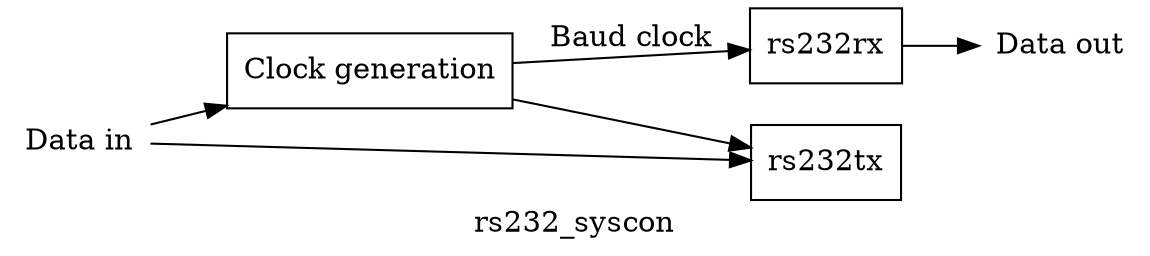 digraph G {
        rankdir=LR;
        label = "rs232_syscon";

        // Define nodes within the rs232_syscon box
        "Clock_generation" [label="Clock generation", shape=box];
        "rs232tx" [label="rs232tx", shape=box];
        "rs232rx" [label="rs232rx", shape=box];

        // Define edges within the rs232_syscon box
        "Clock_generation" -> "rs232tx" [label=""];
        "Clock_generation" -> "rs232rx" [label="Baud clock"];

        // Define external inputs and outputs
        Data_in [label="Data in", shape=plaintext];
        Data_out [label="Data out", shape=plaintext];

        // Connect external nodes to the internal nodes
        Data_in -> "rs232tx";
        Data_in -> "Clock_generation"
        "rs232rx" -> Data_out;
}

